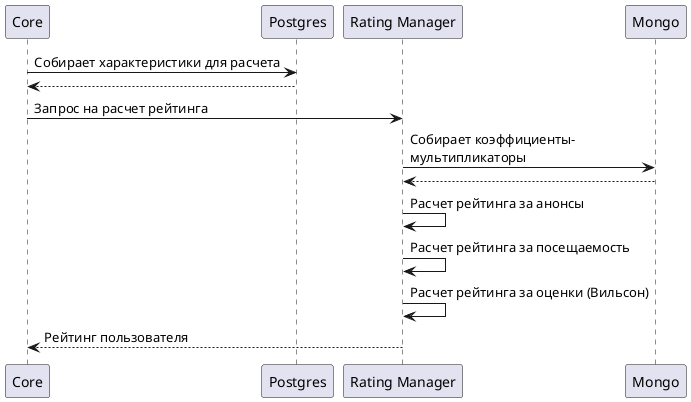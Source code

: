@startuml

Core -> Postgres: Собирает характеристики для расчета
Postgres --> Core:
Core -> "Rating Manager": Запрос на расчет рейтинга
"Rating Manager" -> Mongo: Собирает коэффициенты-\nмультипликаторы
Mongo --> "Rating Manager":
"Rating Manager" -> "Rating Manager": Расчет рейтинга за анонсы
"Rating Manager" -> "Rating Manager": Расчет рейтинга за посещаемость
"Rating Manager" -> "Rating Manager": Расчет рейтинга за оценки (Вильсон)
"Rating Manager" --> Core: Рейтинг пользователя

@enduml